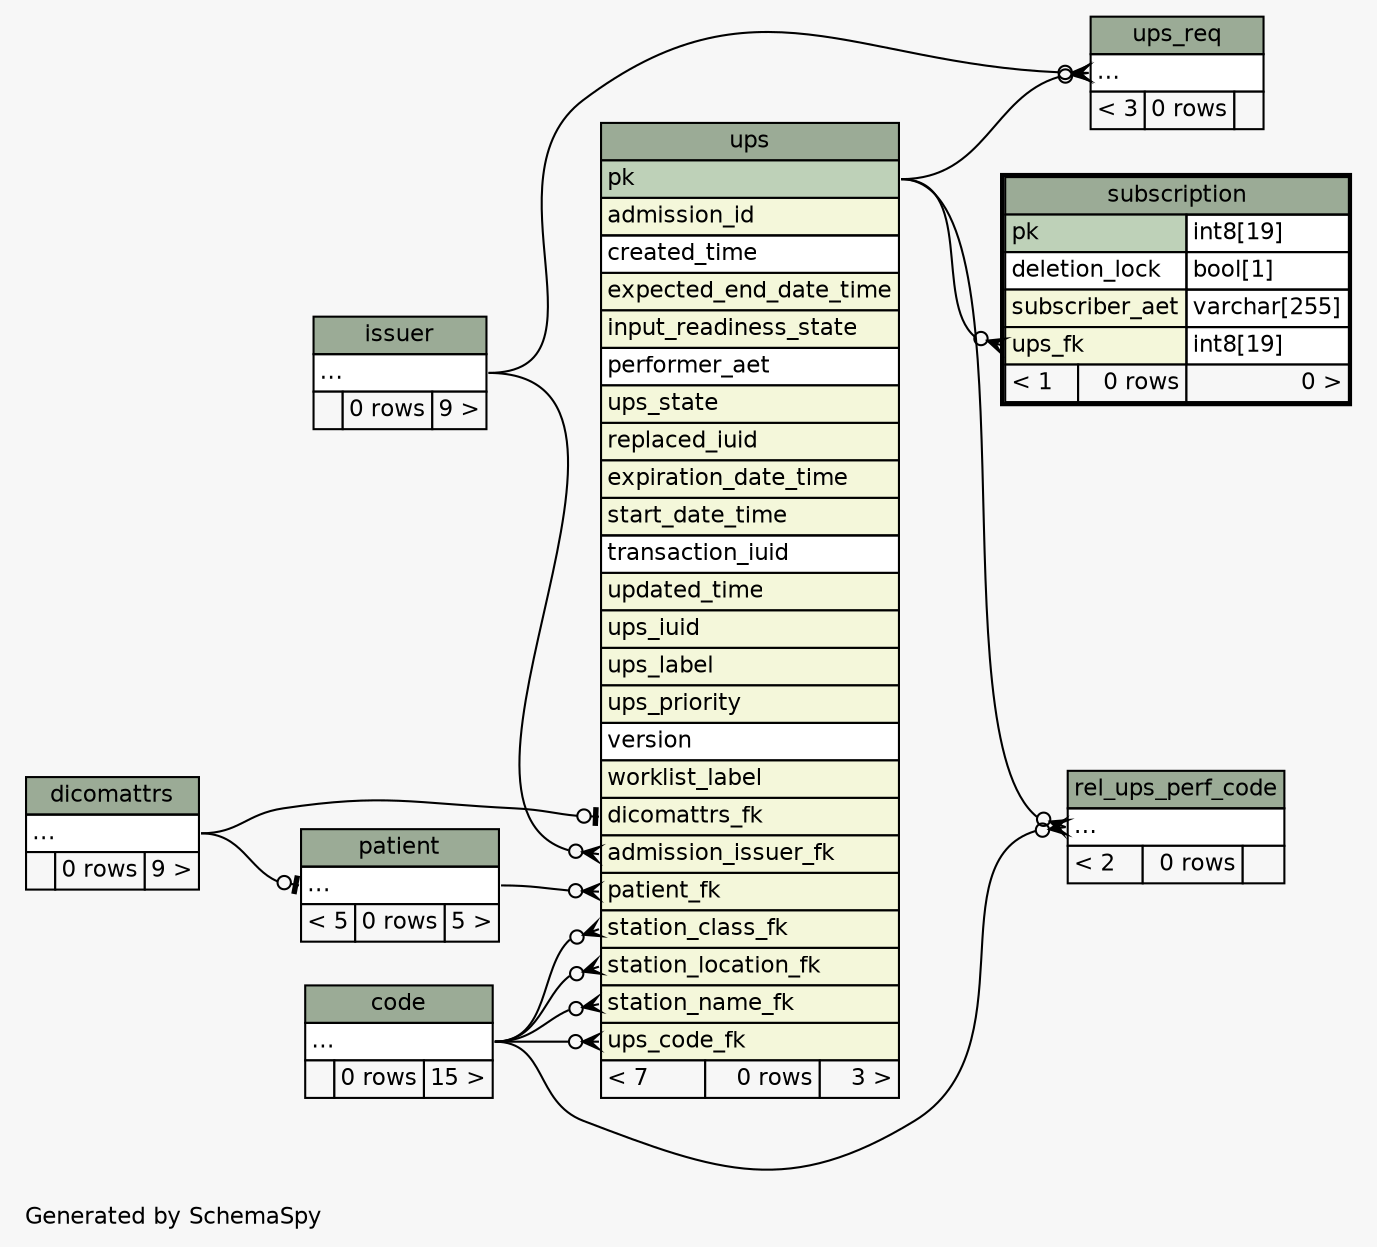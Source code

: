 // dot 2.43.0 on Linux 5.11.0-25-generic
// SchemaSpy rev 590
digraph "twoDegreesRelationshipsDiagram" {
  graph [
    rankdir="RL"
    bgcolor="#f7f7f7"
    label="\nGenerated by SchemaSpy"
    labeljust="l"
    nodesep="0.18"
    ranksep="0.46"
    fontname="Helvetica"
    fontsize="11"
  ];
  node [
    fontname="Helvetica"
    fontsize="11"
    shape="plaintext"
  ];
  edge [
    arrowsize="0.8"
  ];
  "patient":"elipses":w -> "dicomattrs":"elipses":e [arrowhead=none dir=back arrowtail=teeodot];
  "rel_ups_perf_code":"elipses":w -> "code":"elipses":e [arrowhead=none dir=back arrowtail=crowodot];
  "rel_ups_perf_code":"elipses":w -> "ups":"pk":e [arrowhead=none dir=back arrowtail=crowodot];
  "subscription":"ups_fk":w -> "ups":"pk":e [arrowhead=none dir=back arrowtail=crowodot];
  "ups":"admission_issuer_fk":w -> "issuer":"elipses":e [arrowhead=none dir=back arrowtail=crowodot];
  "ups":"dicomattrs_fk":w -> "dicomattrs":"elipses":e [arrowhead=none dir=back arrowtail=teeodot];
  "ups":"patient_fk":w -> "patient":"elipses":e [arrowhead=none dir=back arrowtail=crowodot];
  "ups":"station_class_fk":w -> "code":"elipses":e [arrowhead=none dir=back arrowtail=crowodot];
  "ups":"station_location_fk":w -> "code":"elipses":e [arrowhead=none dir=back arrowtail=crowodot];
  "ups":"station_name_fk":w -> "code":"elipses":e [arrowhead=none dir=back arrowtail=crowodot];
  "ups":"ups_code_fk":w -> "code":"elipses":e [arrowhead=none dir=back arrowtail=crowodot];
  "ups_req":"elipses":w -> "issuer":"elipses":e [arrowhead=none dir=back arrowtail=crowodot];
  "ups_req":"elipses":w -> "ups":"pk":e [arrowhead=none dir=back arrowtail=crowodot];
  "code" [
    label=<
    <TABLE BORDER="0" CELLBORDER="1" CELLSPACING="0" BGCOLOR="#ffffff">
      <TR><TD COLSPAN="3" BGCOLOR="#9bab96" ALIGN="CENTER">code</TD></TR>
      <TR><TD PORT="elipses" COLSPAN="3" ALIGN="LEFT">...</TD></TR>
      <TR><TD ALIGN="LEFT" BGCOLOR="#f7f7f7">  </TD><TD ALIGN="RIGHT" BGCOLOR="#f7f7f7">0 rows</TD><TD ALIGN="RIGHT" BGCOLOR="#f7f7f7">15 &gt;</TD></TR>
    </TABLE>>
    URL="code.html"
    tooltip="code"
  ];
  "dicomattrs" [
    label=<
    <TABLE BORDER="0" CELLBORDER="1" CELLSPACING="0" BGCOLOR="#ffffff">
      <TR><TD COLSPAN="3" BGCOLOR="#9bab96" ALIGN="CENTER">dicomattrs</TD></TR>
      <TR><TD PORT="elipses" COLSPAN="3" ALIGN="LEFT">...</TD></TR>
      <TR><TD ALIGN="LEFT" BGCOLOR="#f7f7f7">  </TD><TD ALIGN="RIGHT" BGCOLOR="#f7f7f7">0 rows</TD><TD ALIGN="RIGHT" BGCOLOR="#f7f7f7">9 &gt;</TD></TR>
    </TABLE>>
    URL="dicomattrs.html"
    tooltip="dicomattrs"
  ];
  "issuer" [
    label=<
    <TABLE BORDER="0" CELLBORDER="1" CELLSPACING="0" BGCOLOR="#ffffff">
      <TR><TD COLSPAN="3" BGCOLOR="#9bab96" ALIGN="CENTER">issuer</TD></TR>
      <TR><TD PORT="elipses" COLSPAN="3" ALIGN="LEFT">...</TD></TR>
      <TR><TD ALIGN="LEFT" BGCOLOR="#f7f7f7">  </TD><TD ALIGN="RIGHT" BGCOLOR="#f7f7f7">0 rows</TD><TD ALIGN="RIGHT" BGCOLOR="#f7f7f7">9 &gt;</TD></TR>
    </TABLE>>
    URL="issuer.html"
    tooltip="issuer"
  ];
  "patient" [
    label=<
    <TABLE BORDER="0" CELLBORDER="1" CELLSPACING="0" BGCOLOR="#ffffff">
      <TR><TD COLSPAN="3" BGCOLOR="#9bab96" ALIGN="CENTER">patient</TD></TR>
      <TR><TD PORT="elipses" COLSPAN="3" ALIGN="LEFT">...</TD></TR>
      <TR><TD ALIGN="LEFT" BGCOLOR="#f7f7f7">&lt; 5</TD><TD ALIGN="RIGHT" BGCOLOR="#f7f7f7">0 rows</TD><TD ALIGN="RIGHT" BGCOLOR="#f7f7f7">5 &gt;</TD></TR>
    </TABLE>>
    URL="patient.html"
    tooltip="patient"
  ];
  "rel_ups_perf_code" [
    label=<
    <TABLE BORDER="0" CELLBORDER="1" CELLSPACING="0" BGCOLOR="#ffffff">
      <TR><TD COLSPAN="3" BGCOLOR="#9bab96" ALIGN="CENTER">rel_ups_perf_code</TD></TR>
      <TR><TD PORT="elipses" COLSPAN="3" ALIGN="LEFT">...</TD></TR>
      <TR><TD ALIGN="LEFT" BGCOLOR="#f7f7f7">&lt; 2</TD><TD ALIGN="RIGHT" BGCOLOR="#f7f7f7">0 rows</TD><TD ALIGN="RIGHT" BGCOLOR="#f7f7f7">  </TD></TR>
    </TABLE>>
    URL="rel_ups_perf_code.html"
    tooltip="rel_ups_perf_code"
  ];
  "subscription" [
    label=<
    <TABLE BORDER="2" CELLBORDER="1" CELLSPACING="0" BGCOLOR="#ffffff">
      <TR><TD COLSPAN="3" BGCOLOR="#9bab96" ALIGN="CENTER">subscription</TD></TR>
      <TR><TD PORT="pk" COLSPAN="2" BGCOLOR="#bed1b8" ALIGN="LEFT">pk</TD><TD PORT="pk.type" ALIGN="LEFT">int8[19]</TD></TR>
      <TR><TD PORT="deletion_lock" COLSPAN="2" ALIGN="LEFT">deletion_lock</TD><TD PORT="deletion_lock.type" ALIGN="LEFT">bool[1]</TD></TR>
      <TR><TD PORT="subscriber_aet" COLSPAN="2" BGCOLOR="#f4f7da" ALIGN="LEFT">subscriber_aet</TD><TD PORT="subscriber_aet.type" ALIGN="LEFT">varchar[255]</TD></TR>
      <TR><TD PORT="ups_fk" COLSPAN="2" BGCOLOR="#f4f7da" ALIGN="LEFT">ups_fk</TD><TD PORT="ups_fk.type" ALIGN="LEFT">int8[19]</TD></TR>
      <TR><TD ALIGN="LEFT" BGCOLOR="#f7f7f7">&lt; 1</TD><TD ALIGN="RIGHT" BGCOLOR="#f7f7f7">0 rows</TD><TD ALIGN="RIGHT" BGCOLOR="#f7f7f7">0 &gt;</TD></TR>
    </TABLE>>
    URL="subscription.html"
    tooltip="subscription"
  ];
  "ups" [
    label=<
    <TABLE BORDER="0" CELLBORDER="1" CELLSPACING="0" BGCOLOR="#ffffff">
      <TR><TD COLSPAN="3" BGCOLOR="#9bab96" ALIGN="CENTER">ups</TD></TR>
      <TR><TD PORT="pk" COLSPAN="3" BGCOLOR="#bed1b8" ALIGN="LEFT">pk</TD></TR>
      <TR><TD PORT="admission_id" COLSPAN="3" BGCOLOR="#f4f7da" ALIGN="LEFT">admission_id</TD></TR>
      <TR><TD PORT="created_time" COLSPAN="3" ALIGN="LEFT">created_time</TD></TR>
      <TR><TD PORT="expected_end_date_time" COLSPAN="3" BGCOLOR="#f4f7da" ALIGN="LEFT">expected_end_date_time</TD></TR>
      <TR><TD PORT="input_readiness_state" COLSPAN="3" BGCOLOR="#f4f7da" ALIGN="LEFT">input_readiness_state</TD></TR>
      <TR><TD PORT="performer_aet" COLSPAN="3" ALIGN="LEFT">performer_aet</TD></TR>
      <TR><TD PORT="ups_state" COLSPAN="3" BGCOLOR="#f4f7da" ALIGN="LEFT">ups_state</TD></TR>
      <TR><TD PORT="replaced_iuid" COLSPAN="3" BGCOLOR="#f4f7da" ALIGN="LEFT">replaced_iuid</TD></TR>
      <TR><TD PORT="expiration_date_time" COLSPAN="3" BGCOLOR="#f4f7da" ALIGN="LEFT">expiration_date_time</TD></TR>
      <TR><TD PORT="start_date_time" COLSPAN="3" BGCOLOR="#f4f7da" ALIGN="LEFT">start_date_time</TD></TR>
      <TR><TD PORT="transaction_iuid" COLSPAN="3" ALIGN="LEFT">transaction_iuid</TD></TR>
      <TR><TD PORT="updated_time" COLSPAN="3" BGCOLOR="#f4f7da" ALIGN="LEFT">updated_time</TD></TR>
      <TR><TD PORT="ups_iuid" COLSPAN="3" BGCOLOR="#f4f7da" ALIGN="LEFT">ups_iuid</TD></TR>
      <TR><TD PORT="ups_label" COLSPAN="3" BGCOLOR="#f4f7da" ALIGN="LEFT">ups_label</TD></TR>
      <TR><TD PORT="ups_priority" COLSPAN="3" BGCOLOR="#f4f7da" ALIGN="LEFT">ups_priority</TD></TR>
      <TR><TD PORT="version" COLSPAN="3" ALIGN="LEFT">version</TD></TR>
      <TR><TD PORT="worklist_label" COLSPAN="3" BGCOLOR="#f4f7da" ALIGN="LEFT">worklist_label</TD></TR>
      <TR><TD PORT="dicomattrs_fk" COLSPAN="3" BGCOLOR="#f4f7da" ALIGN="LEFT">dicomattrs_fk</TD></TR>
      <TR><TD PORT="admission_issuer_fk" COLSPAN="3" BGCOLOR="#f4f7da" ALIGN="LEFT">admission_issuer_fk</TD></TR>
      <TR><TD PORT="patient_fk" COLSPAN="3" BGCOLOR="#f4f7da" ALIGN="LEFT">patient_fk</TD></TR>
      <TR><TD PORT="station_class_fk" COLSPAN="3" BGCOLOR="#f4f7da" ALIGN="LEFT">station_class_fk</TD></TR>
      <TR><TD PORT="station_location_fk" COLSPAN="3" BGCOLOR="#f4f7da" ALIGN="LEFT">station_location_fk</TD></TR>
      <TR><TD PORT="station_name_fk" COLSPAN="3" BGCOLOR="#f4f7da" ALIGN="LEFT">station_name_fk</TD></TR>
      <TR><TD PORT="ups_code_fk" COLSPAN="3" BGCOLOR="#f4f7da" ALIGN="LEFT">ups_code_fk</TD></TR>
      <TR><TD ALIGN="LEFT" BGCOLOR="#f7f7f7">&lt; 7</TD><TD ALIGN="RIGHT" BGCOLOR="#f7f7f7">0 rows</TD><TD ALIGN="RIGHT" BGCOLOR="#f7f7f7">3 &gt;</TD></TR>
    </TABLE>>
    URL="ups.html"
    tooltip="ups"
  ];
  "ups_req" [
    label=<
    <TABLE BORDER="0" CELLBORDER="1" CELLSPACING="0" BGCOLOR="#ffffff">
      <TR><TD COLSPAN="3" BGCOLOR="#9bab96" ALIGN="CENTER">ups_req</TD></TR>
      <TR><TD PORT="elipses" COLSPAN="3" ALIGN="LEFT">...</TD></TR>
      <TR><TD ALIGN="LEFT" BGCOLOR="#f7f7f7">&lt; 3</TD><TD ALIGN="RIGHT" BGCOLOR="#f7f7f7">0 rows</TD><TD ALIGN="RIGHT" BGCOLOR="#f7f7f7">  </TD></TR>
    </TABLE>>
    URL="ups_req.html"
    tooltip="ups_req"
  ];
}
